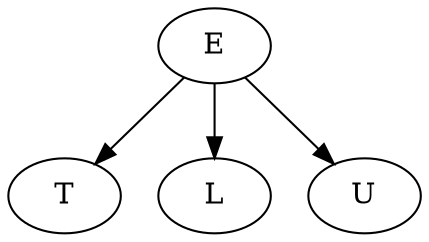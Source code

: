digraph G{
   subgraph c1 {
     E -> T [style=filled]
	 E -> L [style=filled]
	 E -> U [style=filled]
	 label = "M"
   }
}